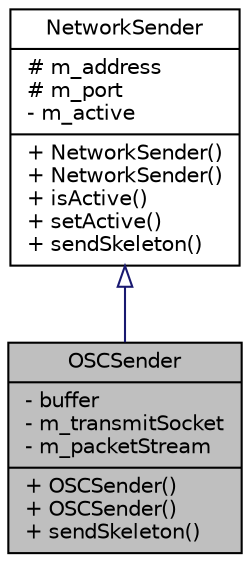 digraph "OSCSender"
{
 // LATEX_PDF_SIZE
  edge [fontname="Helvetica",fontsize="10",labelfontname="Helvetica",labelfontsize="10"];
  node [fontname="Helvetica",fontsize="10",shape=record];
  Node1 [label="{OSCSender\n|- buffer\l- m_transmitSocket\l- m_packetStream\l|+ OSCSender()\l+ OSCSender()\l+ sendSkeleton()\l}",height=0.2,width=0.4,color="black", fillcolor="grey75", style="filled", fontcolor="black",tooltip="Implements OSC Protocol."];
  Node2 -> Node1 [dir="back",color="midnightblue",fontsize="10",style="solid",arrowtail="onormal",fontname="Helvetica"];
  Node2 [label="{NetworkSender\n|# m_address\l# m_port\l- m_active\l|+ NetworkSender()\l+ NetworkSender()\l+ isActive()\l+ setActive()\l+ sendSkeleton()\l}",height=0.2,width=0.4,color="black", fillcolor="white", style="filled",URL="$class_network_sender.html",tooltip="Prototype class for implemetation - holds virtual methods."];
}
